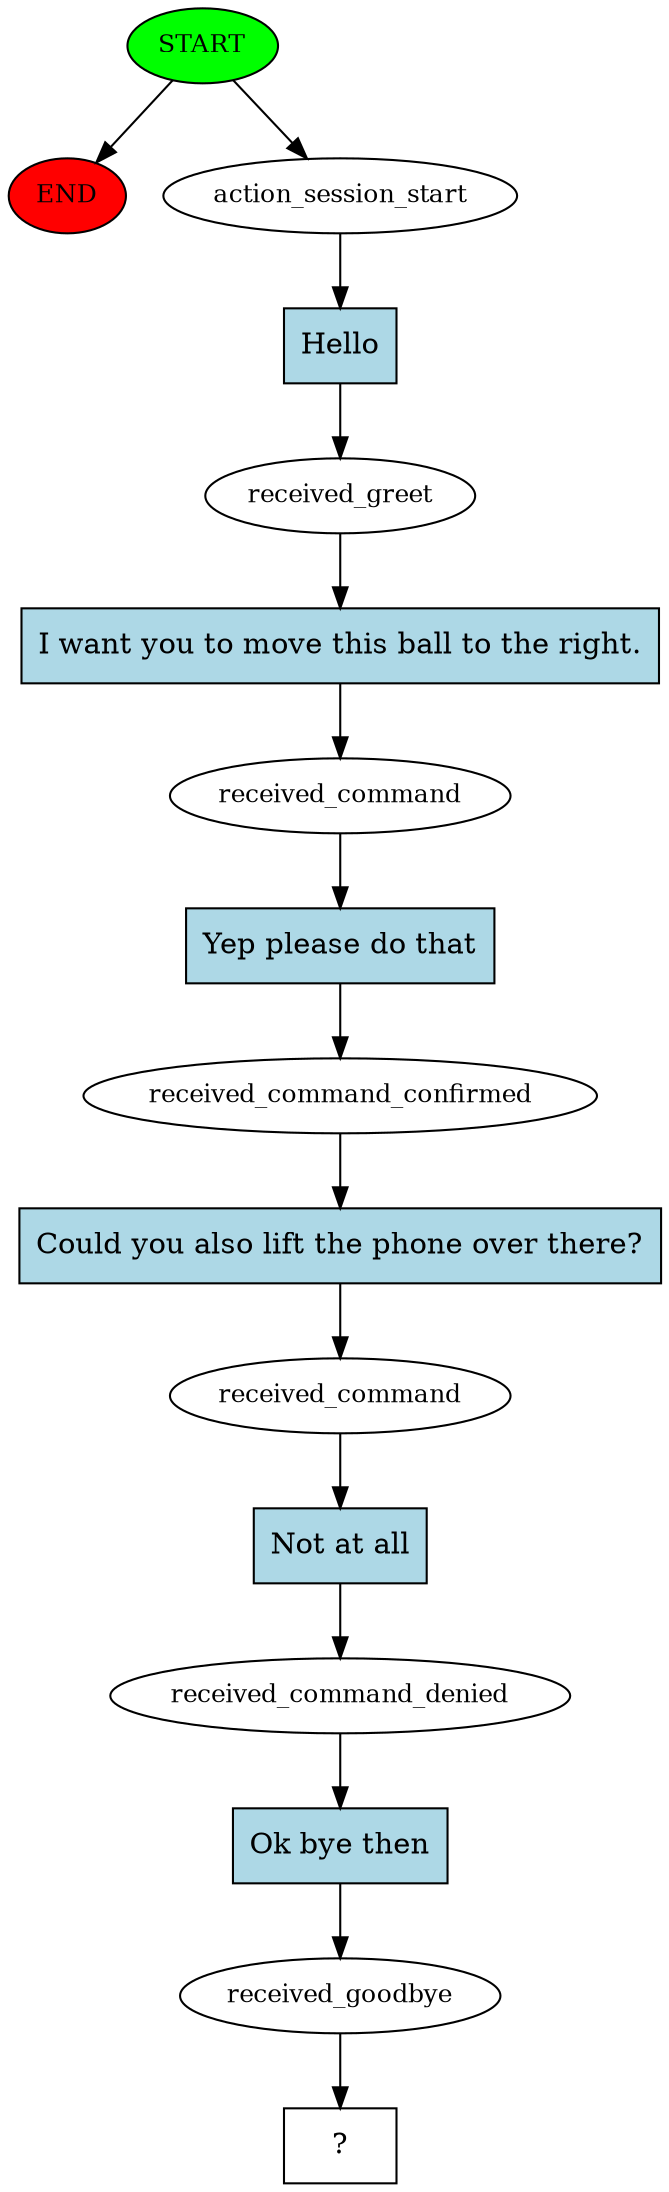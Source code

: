 digraph  {
0 [class="start active", fillcolor=green, fontsize=12, label=START, style=filled];
"-1" [class=end, fillcolor=red, fontsize=12, label=END, style=filled];
1 [class=active, fontsize=12, label=action_session_start];
2 [class=active, fontsize=12, label=received_greet];
3 [class=active, fontsize=12, label=received_command];
4 [class=active, fontsize=12, label=received_command_confirmed];
5 [class=active, fontsize=12, label=received_command];
6 [class=active, fontsize=12, label=received_command_denied];
7 [class=active, fontsize=12, label=received_goodbye];
8 [class="intent dashed active", label="  ?  ", shape=rect];
9 [class="intent active", fillcolor=lightblue, label=Hello, shape=rect, style=filled];
10 [class="intent active", fillcolor=lightblue, label="I want you to move this ball to the right.", shape=rect, style=filled];
11 [class="intent active", fillcolor=lightblue, label="Yep please do that", shape=rect, style=filled];
12 [class="intent active", fillcolor=lightblue, label="Could you also lift the phone over there?", shape=rect, style=filled];
13 [class="intent active", fillcolor=lightblue, label="Not at all", shape=rect, style=filled];
14 [class="intent active", fillcolor=lightblue, label="Ok bye then", shape=rect, style=filled];
0 -> "-1"  [class="", key=NONE, label=""];
0 -> 1  [class=active, key=NONE, label=""];
1 -> 9  [class=active, key=0];
2 -> 10  [class=active, key=0];
3 -> 11  [class=active, key=0];
4 -> 12  [class=active, key=0];
5 -> 13  [class=active, key=0];
6 -> 14  [class=active, key=0];
7 -> 8  [class=active, key=NONE, label=""];
9 -> 2  [class=active, key=0];
10 -> 3  [class=active, key=0];
11 -> 4  [class=active, key=0];
12 -> 5  [class=active, key=0];
13 -> 6  [class=active, key=0];
14 -> 7  [class=active, key=0];
}
